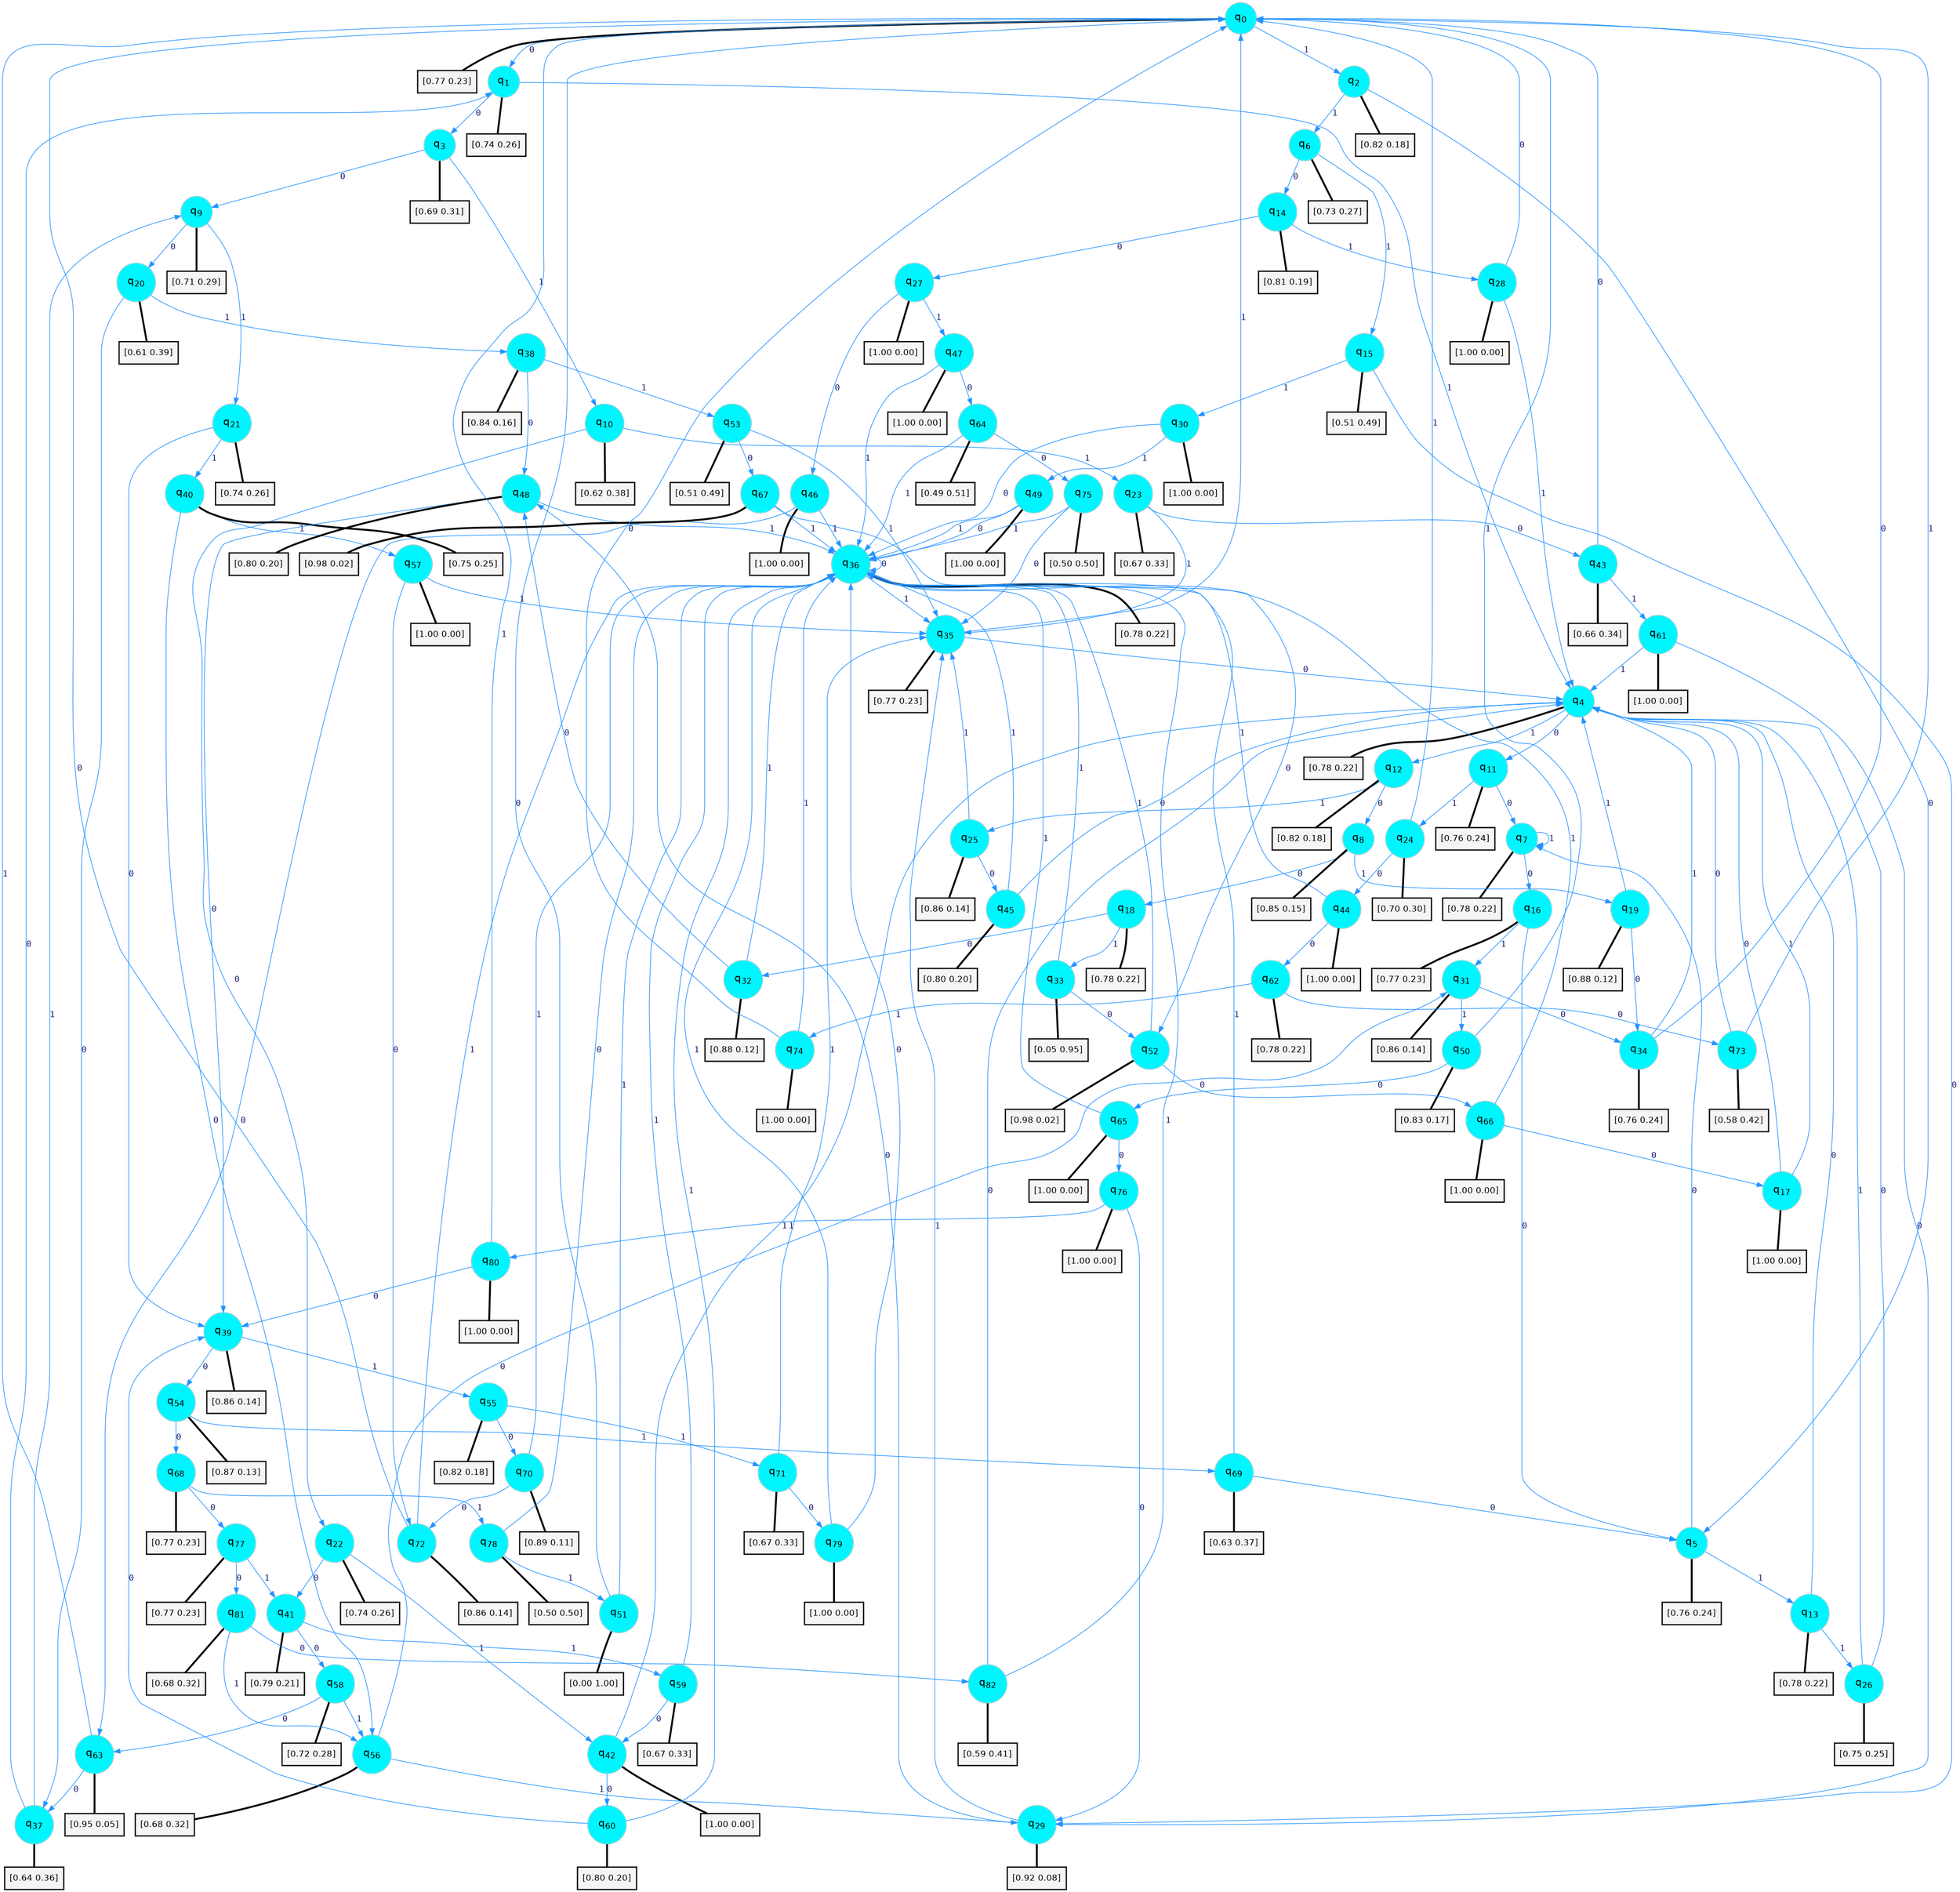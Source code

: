 digraph G {
graph [
bgcolor=transparent, dpi=300, rankdir=TD, size="40,25"];
node [
color=gray, fillcolor=turquoise1, fontcolor=black, fontname=Helvetica, fontsize=16, fontweight=bold, shape=circle, style=filled];
edge [
arrowsize=1, color=dodgerblue1, fontcolor=midnightblue, fontname=courier, fontweight=bold, penwidth=1, style=solid, weight=20];
0[label=<q<SUB>0</SUB>>];
1[label=<q<SUB>1</SUB>>];
2[label=<q<SUB>2</SUB>>];
3[label=<q<SUB>3</SUB>>];
4[label=<q<SUB>4</SUB>>];
5[label=<q<SUB>5</SUB>>];
6[label=<q<SUB>6</SUB>>];
7[label=<q<SUB>7</SUB>>];
8[label=<q<SUB>8</SUB>>];
9[label=<q<SUB>9</SUB>>];
10[label=<q<SUB>10</SUB>>];
11[label=<q<SUB>11</SUB>>];
12[label=<q<SUB>12</SUB>>];
13[label=<q<SUB>13</SUB>>];
14[label=<q<SUB>14</SUB>>];
15[label=<q<SUB>15</SUB>>];
16[label=<q<SUB>16</SUB>>];
17[label=<q<SUB>17</SUB>>];
18[label=<q<SUB>18</SUB>>];
19[label=<q<SUB>19</SUB>>];
20[label=<q<SUB>20</SUB>>];
21[label=<q<SUB>21</SUB>>];
22[label=<q<SUB>22</SUB>>];
23[label=<q<SUB>23</SUB>>];
24[label=<q<SUB>24</SUB>>];
25[label=<q<SUB>25</SUB>>];
26[label=<q<SUB>26</SUB>>];
27[label=<q<SUB>27</SUB>>];
28[label=<q<SUB>28</SUB>>];
29[label=<q<SUB>29</SUB>>];
30[label=<q<SUB>30</SUB>>];
31[label=<q<SUB>31</SUB>>];
32[label=<q<SUB>32</SUB>>];
33[label=<q<SUB>33</SUB>>];
34[label=<q<SUB>34</SUB>>];
35[label=<q<SUB>35</SUB>>];
36[label=<q<SUB>36</SUB>>];
37[label=<q<SUB>37</SUB>>];
38[label=<q<SUB>38</SUB>>];
39[label=<q<SUB>39</SUB>>];
40[label=<q<SUB>40</SUB>>];
41[label=<q<SUB>41</SUB>>];
42[label=<q<SUB>42</SUB>>];
43[label=<q<SUB>43</SUB>>];
44[label=<q<SUB>44</SUB>>];
45[label=<q<SUB>45</SUB>>];
46[label=<q<SUB>46</SUB>>];
47[label=<q<SUB>47</SUB>>];
48[label=<q<SUB>48</SUB>>];
49[label=<q<SUB>49</SUB>>];
50[label=<q<SUB>50</SUB>>];
51[label=<q<SUB>51</SUB>>];
52[label=<q<SUB>52</SUB>>];
53[label=<q<SUB>53</SUB>>];
54[label=<q<SUB>54</SUB>>];
55[label=<q<SUB>55</SUB>>];
56[label=<q<SUB>56</SUB>>];
57[label=<q<SUB>57</SUB>>];
58[label=<q<SUB>58</SUB>>];
59[label=<q<SUB>59</SUB>>];
60[label=<q<SUB>60</SUB>>];
61[label=<q<SUB>61</SUB>>];
62[label=<q<SUB>62</SUB>>];
63[label=<q<SUB>63</SUB>>];
64[label=<q<SUB>64</SUB>>];
65[label=<q<SUB>65</SUB>>];
66[label=<q<SUB>66</SUB>>];
67[label=<q<SUB>67</SUB>>];
68[label=<q<SUB>68</SUB>>];
69[label=<q<SUB>69</SUB>>];
70[label=<q<SUB>70</SUB>>];
71[label=<q<SUB>71</SUB>>];
72[label=<q<SUB>72</SUB>>];
73[label=<q<SUB>73</SUB>>];
74[label=<q<SUB>74</SUB>>];
75[label=<q<SUB>75</SUB>>];
76[label=<q<SUB>76</SUB>>];
77[label=<q<SUB>77</SUB>>];
78[label=<q<SUB>78</SUB>>];
79[label=<q<SUB>79</SUB>>];
80[label=<q<SUB>80</SUB>>];
81[label=<q<SUB>81</SUB>>];
82[label=<q<SUB>82</SUB>>];
83[label="[0.77 0.23]", shape=box,fontcolor=black, fontname=Helvetica, fontsize=14, penwidth=2, fillcolor=whitesmoke,color=black];
84[label="[0.74 0.26]", shape=box,fontcolor=black, fontname=Helvetica, fontsize=14, penwidth=2, fillcolor=whitesmoke,color=black];
85[label="[0.82 0.18]", shape=box,fontcolor=black, fontname=Helvetica, fontsize=14, penwidth=2, fillcolor=whitesmoke,color=black];
86[label="[0.69 0.31]", shape=box,fontcolor=black, fontname=Helvetica, fontsize=14, penwidth=2, fillcolor=whitesmoke,color=black];
87[label="[0.78 0.22]", shape=box,fontcolor=black, fontname=Helvetica, fontsize=14, penwidth=2, fillcolor=whitesmoke,color=black];
88[label="[0.76 0.24]", shape=box,fontcolor=black, fontname=Helvetica, fontsize=14, penwidth=2, fillcolor=whitesmoke,color=black];
89[label="[0.73 0.27]", shape=box,fontcolor=black, fontname=Helvetica, fontsize=14, penwidth=2, fillcolor=whitesmoke,color=black];
90[label="[0.78 0.22]", shape=box,fontcolor=black, fontname=Helvetica, fontsize=14, penwidth=2, fillcolor=whitesmoke,color=black];
91[label="[0.85 0.15]", shape=box,fontcolor=black, fontname=Helvetica, fontsize=14, penwidth=2, fillcolor=whitesmoke,color=black];
92[label="[0.71 0.29]", shape=box,fontcolor=black, fontname=Helvetica, fontsize=14, penwidth=2, fillcolor=whitesmoke,color=black];
93[label="[0.62 0.38]", shape=box,fontcolor=black, fontname=Helvetica, fontsize=14, penwidth=2, fillcolor=whitesmoke,color=black];
94[label="[0.76 0.24]", shape=box,fontcolor=black, fontname=Helvetica, fontsize=14, penwidth=2, fillcolor=whitesmoke,color=black];
95[label="[0.82 0.18]", shape=box,fontcolor=black, fontname=Helvetica, fontsize=14, penwidth=2, fillcolor=whitesmoke,color=black];
96[label="[0.78 0.22]", shape=box,fontcolor=black, fontname=Helvetica, fontsize=14, penwidth=2, fillcolor=whitesmoke,color=black];
97[label="[0.81 0.19]", shape=box,fontcolor=black, fontname=Helvetica, fontsize=14, penwidth=2, fillcolor=whitesmoke,color=black];
98[label="[0.51 0.49]", shape=box,fontcolor=black, fontname=Helvetica, fontsize=14, penwidth=2, fillcolor=whitesmoke,color=black];
99[label="[0.77 0.23]", shape=box,fontcolor=black, fontname=Helvetica, fontsize=14, penwidth=2, fillcolor=whitesmoke,color=black];
100[label="[1.00 0.00]", shape=box,fontcolor=black, fontname=Helvetica, fontsize=14, penwidth=2, fillcolor=whitesmoke,color=black];
101[label="[0.78 0.22]", shape=box,fontcolor=black, fontname=Helvetica, fontsize=14, penwidth=2, fillcolor=whitesmoke,color=black];
102[label="[0.88 0.12]", shape=box,fontcolor=black, fontname=Helvetica, fontsize=14, penwidth=2, fillcolor=whitesmoke,color=black];
103[label="[0.61 0.39]", shape=box,fontcolor=black, fontname=Helvetica, fontsize=14, penwidth=2, fillcolor=whitesmoke,color=black];
104[label="[0.74 0.26]", shape=box,fontcolor=black, fontname=Helvetica, fontsize=14, penwidth=2, fillcolor=whitesmoke,color=black];
105[label="[0.74 0.26]", shape=box,fontcolor=black, fontname=Helvetica, fontsize=14, penwidth=2, fillcolor=whitesmoke,color=black];
106[label="[0.67 0.33]", shape=box,fontcolor=black, fontname=Helvetica, fontsize=14, penwidth=2, fillcolor=whitesmoke,color=black];
107[label="[0.70 0.30]", shape=box,fontcolor=black, fontname=Helvetica, fontsize=14, penwidth=2, fillcolor=whitesmoke,color=black];
108[label="[0.86 0.14]", shape=box,fontcolor=black, fontname=Helvetica, fontsize=14, penwidth=2, fillcolor=whitesmoke,color=black];
109[label="[0.75 0.25]", shape=box,fontcolor=black, fontname=Helvetica, fontsize=14, penwidth=2, fillcolor=whitesmoke,color=black];
110[label="[1.00 0.00]", shape=box,fontcolor=black, fontname=Helvetica, fontsize=14, penwidth=2, fillcolor=whitesmoke,color=black];
111[label="[1.00 0.00]", shape=box,fontcolor=black, fontname=Helvetica, fontsize=14, penwidth=2, fillcolor=whitesmoke,color=black];
112[label="[0.92 0.08]", shape=box,fontcolor=black, fontname=Helvetica, fontsize=14, penwidth=2, fillcolor=whitesmoke,color=black];
113[label="[1.00 0.00]", shape=box,fontcolor=black, fontname=Helvetica, fontsize=14, penwidth=2, fillcolor=whitesmoke,color=black];
114[label="[0.86 0.14]", shape=box,fontcolor=black, fontname=Helvetica, fontsize=14, penwidth=2, fillcolor=whitesmoke,color=black];
115[label="[0.88 0.12]", shape=box,fontcolor=black, fontname=Helvetica, fontsize=14, penwidth=2, fillcolor=whitesmoke,color=black];
116[label="[0.05 0.95]", shape=box,fontcolor=black, fontname=Helvetica, fontsize=14, penwidth=2, fillcolor=whitesmoke,color=black];
117[label="[0.76 0.24]", shape=box,fontcolor=black, fontname=Helvetica, fontsize=14, penwidth=2, fillcolor=whitesmoke,color=black];
118[label="[0.77 0.23]", shape=box,fontcolor=black, fontname=Helvetica, fontsize=14, penwidth=2, fillcolor=whitesmoke,color=black];
119[label="[0.78 0.22]", shape=box,fontcolor=black, fontname=Helvetica, fontsize=14, penwidth=2, fillcolor=whitesmoke,color=black];
120[label="[0.64 0.36]", shape=box,fontcolor=black, fontname=Helvetica, fontsize=14, penwidth=2, fillcolor=whitesmoke,color=black];
121[label="[0.84 0.16]", shape=box,fontcolor=black, fontname=Helvetica, fontsize=14, penwidth=2, fillcolor=whitesmoke,color=black];
122[label="[0.86 0.14]", shape=box,fontcolor=black, fontname=Helvetica, fontsize=14, penwidth=2, fillcolor=whitesmoke,color=black];
123[label="[0.75 0.25]", shape=box,fontcolor=black, fontname=Helvetica, fontsize=14, penwidth=2, fillcolor=whitesmoke,color=black];
124[label="[0.79 0.21]", shape=box,fontcolor=black, fontname=Helvetica, fontsize=14, penwidth=2, fillcolor=whitesmoke,color=black];
125[label="[1.00 0.00]", shape=box,fontcolor=black, fontname=Helvetica, fontsize=14, penwidth=2, fillcolor=whitesmoke,color=black];
126[label="[0.66 0.34]", shape=box,fontcolor=black, fontname=Helvetica, fontsize=14, penwidth=2, fillcolor=whitesmoke,color=black];
127[label="[1.00 0.00]", shape=box,fontcolor=black, fontname=Helvetica, fontsize=14, penwidth=2, fillcolor=whitesmoke,color=black];
128[label="[0.80 0.20]", shape=box,fontcolor=black, fontname=Helvetica, fontsize=14, penwidth=2, fillcolor=whitesmoke,color=black];
129[label="[1.00 0.00]", shape=box,fontcolor=black, fontname=Helvetica, fontsize=14, penwidth=2, fillcolor=whitesmoke,color=black];
130[label="[1.00 0.00]", shape=box,fontcolor=black, fontname=Helvetica, fontsize=14, penwidth=2, fillcolor=whitesmoke,color=black];
131[label="[0.80 0.20]", shape=box,fontcolor=black, fontname=Helvetica, fontsize=14, penwidth=2, fillcolor=whitesmoke,color=black];
132[label="[1.00 0.00]", shape=box,fontcolor=black, fontname=Helvetica, fontsize=14, penwidth=2, fillcolor=whitesmoke,color=black];
133[label="[0.83 0.17]", shape=box,fontcolor=black, fontname=Helvetica, fontsize=14, penwidth=2, fillcolor=whitesmoke,color=black];
134[label="[0.00 1.00]", shape=box,fontcolor=black, fontname=Helvetica, fontsize=14, penwidth=2, fillcolor=whitesmoke,color=black];
135[label="[0.98 0.02]", shape=box,fontcolor=black, fontname=Helvetica, fontsize=14, penwidth=2, fillcolor=whitesmoke,color=black];
136[label="[0.51 0.49]", shape=box,fontcolor=black, fontname=Helvetica, fontsize=14, penwidth=2, fillcolor=whitesmoke,color=black];
137[label="[0.87 0.13]", shape=box,fontcolor=black, fontname=Helvetica, fontsize=14, penwidth=2, fillcolor=whitesmoke,color=black];
138[label="[0.82 0.18]", shape=box,fontcolor=black, fontname=Helvetica, fontsize=14, penwidth=2, fillcolor=whitesmoke,color=black];
139[label="[0.68 0.32]", shape=box,fontcolor=black, fontname=Helvetica, fontsize=14, penwidth=2, fillcolor=whitesmoke,color=black];
140[label="[1.00 0.00]", shape=box,fontcolor=black, fontname=Helvetica, fontsize=14, penwidth=2, fillcolor=whitesmoke,color=black];
141[label="[0.72 0.28]", shape=box,fontcolor=black, fontname=Helvetica, fontsize=14, penwidth=2, fillcolor=whitesmoke,color=black];
142[label="[0.67 0.33]", shape=box,fontcolor=black, fontname=Helvetica, fontsize=14, penwidth=2, fillcolor=whitesmoke,color=black];
143[label="[0.80 0.20]", shape=box,fontcolor=black, fontname=Helvetica, fontsize=14, penwidth=2, fillcolor=whitesmoke,color=black];
144[label="[1.00 0.00]", shape=box,fontcolor=black, fontname=Helvetica, fontsize=14, penwidth=2, fillcolor=whitesmoke,color=black];
145[label="[0.78 0.22]", shape=box,fontcolor=black, fontname=Helvetica, fontsize=14, penwidth=2, fillcolor=whitesmoke,color=black];
146[label="[0.95 0.05]", shape=box,fontcolor=black, fontname=Helvetica, fontsize=14, penwidth=2, fillcolor=whitesmoke,color=black];
147[label="[0.49 0.51]", shape=box,fontcolor=black, fontname=Helvetica, fontsize=14, penwidth=2, fillcolor=whitesmoke,color=black];
148[label="[1.00 0.00]", shape=box,fontcolor=black, fontname=Helvetica, fontsize=14, penwidth=2, fillcolor=whitesmoke,color=black];
149[label="[1.00 0.00]", shape=box,fontcolor=black, fontname=Helvetica, fontsize=14, penwidth=2, fillcolor=whitesmoke,color=black];
150[label="[0.98 0.02]", shape=box,fontcolor=black, fontname=Helvetica, fontsize=14, penwidth=2, fillcolor=whitesmoke,color=black];
151[label="[0.77 0.23]", shape=box,fontcolor=black, fontname=Helvetica, fontsize=14, penwidth=2, fillcolor=whitesmoke,color=black];
152[label="[0.63 0.37]", shape=box,fontcolor=black, fontname=Helvetica, fontsize=14, penwidth=2, fillcolor=whitesmoke,color=black];
153[label="[0.89 0.11]", shape=box,fontcolor=black, fontname=Helvetica, fontsize=14, penwidth=2, fillcolor=whitesmoke,color=black];
154[label="[0.67 0.33]", shape=box,fontcolor=black, fontname=Helvetica, fontsize=14, penwidth=2, fillcolor=whitesmoke,color=black];
155[label="[0.86 0.14]", shape=box,fontcolor=black, fontname=Helvetica, fontsize=14, penwidth=2, fillcolor=whitesmoke,color=black];
156[label="[0.58 0.42]", shape=box,fontcolor=black, fontname=Helvetica, fontsize=14, penwidth=2, fillcolor=whitesmoke,color=black];
157[label="[1.00 0.00]", shape=box,fontcolor=black, fontname=Helvetica, fontsize=14, penwidth=2, fillcolor=whitesmoke,color=black];
158[label="[0.50 0.50]", shape=box,fontcolor=black, fontname=Helvetica, fontsize=14, penwidth=2, fillcolor=whitesmoke,color=black];
159[label="[1.00 0.00]", shape=box,fontcolor=black, fontname=Helvetica, fontsize=14, penwidth=2, fillcolor=whitesmoke,color=black];
160[label="[0.77 0.23]", shape=box,fontcolor=black, fontname=Helvetica, fontsize=14, penwidth=2, fillcolor=whitesmoke,color=black];
161[label="[0.50 0.50]", shape=box,fontcolor=black, fontname=Helvetica, fontsize=14, penwidth=2, fillcolor=whitesmoke,color=black];
162[label="[1.00 0.00]", shape=box,fontcolor=black, fontname=Helvetica, fontsize=14, penwidth=2, fillcolor=whitesmoke,color=black];
163[label="[1.00 0.00]", shape=box,fontcolor=black, fontname=Helvetica, fontsize=14, penwidth=2, fillcolor=whitesmoke,color=black];
164[label="[0.68 0.32]", shape=box,fontcolor=black, fontname=Helvetica, fontsize=14, penwidth=2, fillcolor=whitesmoke,color=black];
165[label="[0.59 0.41]", shape=box,fontcolor=black, fontname=Helvetica, fontsize=14, penwidth=2, fillcolor=whitesmoke,color=black];
0->1 [label=0];
0->2 [label=1];
0->83 [arrowhead=none, penwidth=3,color=black];
1->3 [label=0];
1->4 [label=1];
1->84 [arrowhead=none, penwidth=3,color=black];
2->5 [label=0];
2->6 [label=1];
2->85 [arrowhead=none, penwidth=3,color=black];
3->9 [label=0];
3->10 [label=1];
3->86 [arrowhead=none, penwidth=3,color=black];
4->11 [label=0];
4->12 [label=1];
4->87 [arrowhead=none, penwidth=3,color=black];
5->7 [label=0];
5->13 [label=1];
5->88 [arrowhead=none, penwidth=3,color=black];
6->14 [label=0];
6->15 [label=1];
6->89 [arrowhead=none, penwidth=3,color=black];
7->16 [label=0];
7->7 [label=1];
7->90 [arrowhead=none, penwidth=3,color=black];
8->18 [label=0];
8->19 [label=1];
8->91 [arrowhead=none, penwidth=3,color=black];
9->20 [label=0];
9->21 [label=1];
9->92 [arrowhead=none, penwidth=3,color=black];
10->22 [label=0];
10->23 [label=1];
10->93 [arrowhead=none, penwidth=3,color=black];
11->7 [label=0];
11->24 [label=1];
11->94 [arrowhead=none, penwidth=3,color=black];
12->8 [label=0];
12->25 [label=1];
12->95 [arrowhead=none, penwidth=3,color=black];
13->4 [label=0];
13->26 [label=1];
13->96 [arrowhead=none, penwidth=3,color=black];
14->27 [label=0];
14->28 [label=1];
14->97 [arrowhead=none, penwidth=3,color=black];
15->29 [label=0];
15->30 [label=1];
15->98 [arrowhead=none, penwidth=3,color=black];
16->5 [label=0];
16->31 [label=1];
16->99 [arrowhead=none, penwidth=3,color=black];
17->4 [label=0];
17->4 [label=1];
17->100 [arrowhead=none, penwidth=3,color=black];
18->32 [label=0];
18->33 [label=1];
18->101 [arrowhead=none, penwidth=3,color=black];
19->34 [label=0];
19->4 [label=1];
19->102 [arrowhead=none, penwidth=3,color=black];
20->37 [label=0];
20->38 [label=1];
20->103 [arrowhead=none, penwidth=3,color=black];
21->39 [label=0];
21->40 [label=1];
21->104 [arrowhead=none, penwidth=3,color=black];
22->41 [label=0];
22->42 [label=1];
22->105 [arrowhead=none, penwidth=3,color=black];
23->43 [label=0];
23->35 [label=1];
23->106 [arrowhead=none, penwidth=3,color=black];
24->44 [label=0];
24->0 [label=1];
24->107 [arrowhead=none, penwidth=3,color=black];
25->45 [label=0];
25->35 [label=1];
25->108 [arrowhead=none, penwidth=3,color=black];
26->4 [label=0];
26->4 [label=1];
26->109 [arrowhead=none, penwidth=3,color=black];
27->46 [label=0];
27->47 [label=1];
27->110 [arrowhead=none, penwidth=3,color=black];
28->0 [label=0];
28->4 [label=1];
28->111 [arrowhead=none, penwidth=3,color=black];
29->48 [label=0];
29->35 [label=1];
29->112 [arrowhead=none, penwidth=3,color=black];
30->36 [label=0];
30->49 [label=1];
30->113 [arrowhead=none, penwidth=3,color=black];
31->34 [label=0];
31->50 [label=1];
31->114 [arrowhead=none, penwidth=3,color=black];
32->48 [label=0];
32->36 [label=1];
32->115 [arrowhead=none, penwidth=3,color=black];
33->52 [label=0];
33->36 [label=1];
33->116 [arrowhead=none, penwidth=3,color=black];
34->0 [label=0];
34->4 [label=1];
34->117 [arrowhead=none, penwidth=3,color=black];
35->4 [label=0];
35->0 [label=1];
35->118 [arrowhead=none, penwidth=3,color=black];
36->36 [label=0];
36->35 [label=1];
36->119 [arrowhead=none, penwidth=3,color=black];
37->1 [label=0];
37->9 [label=1];
37->120 [arrowhead=none, penwidth=3,color=black];
38->48 [label=0];
38->53 [label=1];
38->121 [arrowhead=none, penwidth=3,color=black];
39->54 [label=0];
39->55 [label=1];
39->122 [arrowhead=none, penwidth=3,color=black];
40->56 [label=0];
40->57 [label=1];
40->123 [arrowhead=none, penwidth=3,color=black];
41->58 [label=0];
41->59 [label=1];
41->124 [arrowhead=none, penwidth=3,color=black];
42->60 [label=0];
42->4 [label=1];
42->125 [arrowhead=none, penwidth=3,color=black];
43->0 [label=0];
43->61 [label=1];
43->126 [arrowhead=none, penwidth=3,color=black];
44->62 [label=0];
44->36 [label=1];
44->127 [arrowhead=none, penwidth=3,color=black];
45->4 [label=0];
45->36 [label=1];
45->128 [arrowhead=none, penwidth=3,color=black];
46->63 [label=0];
46->36 [label=1];
46->129 [arrowhead=none, penwidth=3,color=black];
47->64 [label=0];
47->36 [label=1];
47->130 [arrowhead=none, penwidth=3,color=black];
48->39 [label=0];
48->36 [label=1];
48->131 [arrowhead=none, penwidth=3,color=black];
49->36 [label=0];
49->36 [label=1];
49->132 [arrowhead=none, penwidth=3,color=black];
50->65 [label=0];
50->0 [label=1];
50->133 [arrowhead=none, penwidth=3,color=black];
51->0 [label=0];
51->36 [label=1];
51->134 [arrowhead=none, penwidth=3,color=black];
52->66 [label=0];
52->36 [label=1];
52->135 [arrowhead=none, penwidth=3,color=black];
53->67 [label=0];
53->35 [label=1];
53->136 [arrowhead=none, penwidth=3,color=black];
54->68 [label=0];
54->69 [label=1];
54->137 [arrowhead=none, penwidth=3,color=black];
55->70 [label=0];
55->71 [label=1];
55->138 [arrowhead=none, penwidth=3,color=black];
56->31 [label=0];
56->29 [label=1];
56->139 [arrowhead=none, penwidth=3,color=black];
57->72 [label=0];
57->35 [label=1];
57->140 [arrowhead=none, penwidth=3,color=black];
58->63 [label=0];
58->56 [label=1];
58->141 [arrowhead=none, penwidth=3,color=black];
59->42 [label=0];
59->36 [label=1];
59->142 [arrowhead=none, penwidth=3,color=black];
60->39 [label=0];
60->36 [label=1];
60->143 [arrowhead=none, penwidth=3,color=black];
61->29 [label=0];
61->4 [label=1];
61->144 [arrowhead=none, penwidth=3,color=black];
62->73 [label=0];
62->74 [label=1];
62->145 [arrowhead=none, penwidth=3,color=black];
63->37 [label=0];
63->0 [label=1];
63->146 [arrowhead=none, penwidth=3,color=black];
64->75 [label=0];
64->36 [label=1];
64->147 [arrowhead=none, penwidth=3,color=black];
65->76 [label=0];
65->36 [label=1];
65->148 [arrowhead=none, penwidth=3,color=black];
66->17 [label=0];
66->36 [label=1];
66->149 [arrowhead=none, penwidth=3,color=black];
67->52 [label=0];
67->36 [label=1];
67->150 [arrowhead=none, penwidth=3,color=black];
68->77 [label=0];
68->78 [label=1];
68->151 [arrowhead=none, penwidth=3,color=black];
69->5 [label=0];
69->36 [label=1];
69->152 [arrowhead=none, penwidth=3,color=black];
70->72 [label=0];
70->36 [label=1];
70->153 [arrowhead=none, penwidth=3,color=black];
71->79 [label=0];
71->35 [label=1];
71->154 [arrowhead=none, penwidth=3,color=black];
72->0 [label=0];
72->36 [label=1];
72->155 [arrowhead=none, penwidth=3,color=black];
73->4 [label=0];
73->0 [label=1];
73->156 [arrowhead=none, penwidth=3,color=black];
74->0 [label=0];
74->36 [label=1];
74->157 [arrowhead=none, penwidth=3,color=black];
75->35 [label=0];
75->36 [label=1];
75->158 [arrowhead=none, penwidth=3,color=black];
76->29 [label=0];
76->80 [label=1];
76->159 [arrowhead=none, penwidth=3,color=black];
77->81 [label=0];
77->41 [label=1];
77->160 [arrowhead=none, penwidth=3,color=black];
78->36 [label=0];
78->51 [label=1];
78->161 [arrowhead=none, penwidth=3,color=black];
79->36 [label=0];
79->36 [label=1];
79->162 [arrowhead=none, penwidth=3,color=black];
80->39 [label=0];
80->0 [label=1];
80->163 [arrowhead=none, penwidth=3,color=black];
81->82 [label=0];
81->56 [label=1];
81->164 [arrowhead=none, penwidth=3,color=black];
82->4 [label=0];
82->36 [label=1];
82->165 [arrowhead=none, penwidth=3,color=black];
}
